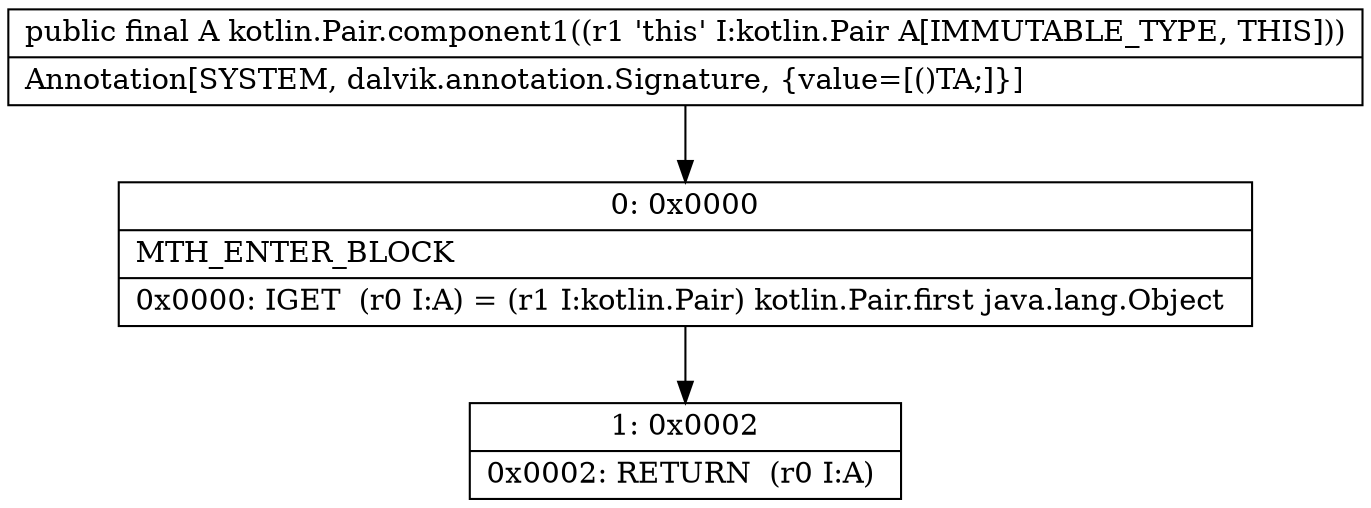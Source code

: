 digraph "CFG forkotlin.Pair.component1()Ljava\/lang\/Object;" {
Node_0 [shape=record,label="{0\:\ 0x0000|MTH_ENTER_BLOCK\l|0x0000: IGET  (r0 I:A) = (r1 I:kotlin.Pair) kotlin.Pair.first java.lang.Object \l}"];
Node_1 [shape=record,label="{1\:\ 0x0002|0x0002: RETURN  (r0 I:A) \l}"];
MethodNode[shape=record,label="{public final A kotlin.Pair.component1((r1 'this' I:kotlin.Pair A[IMMUTABLE_TYPE, THIS]))  | Annotation[SYSTEM, dalvik.annotation.Signature, \{value=[()TA;]\}]\l}"];
MethodNode -> Node_0;
Node_0 -> Node_1;
}

